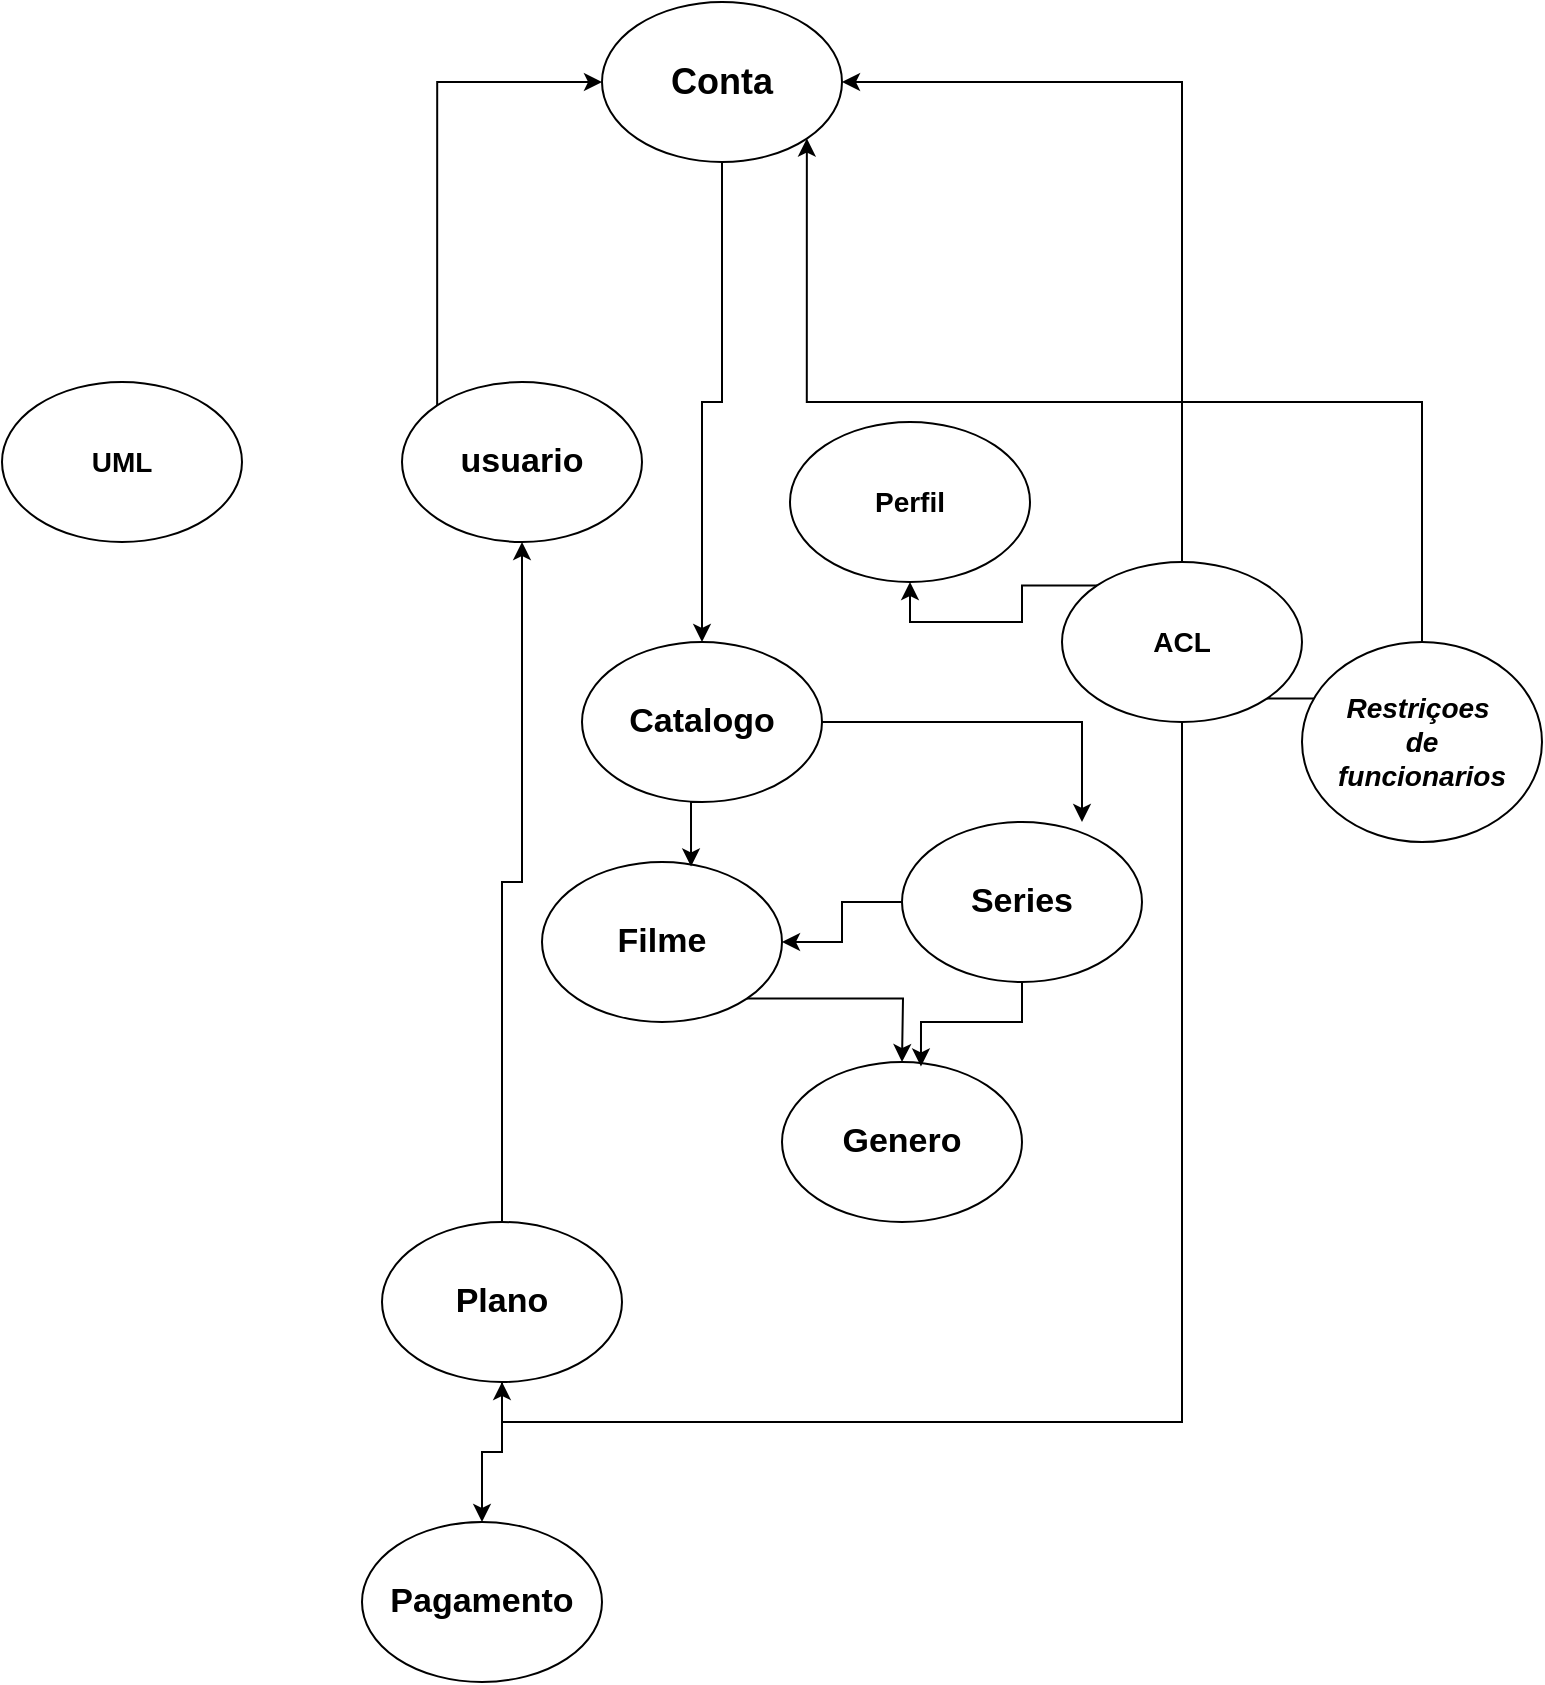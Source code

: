 <mxfile version="24.5.5" type="google">
  <diagram name="Página-1" id="46FqPhjNtLZTeACpWDf9">
    <mxGraphModel dx="1793" dy="2144" grid="1" gridSize="10" guides="1" tooltips="1" connect="1" arrows="1" fold="1" page="1" pageScale="1" pageWidth="827" pageHeight="1169" math="0" shadow="0">
      <root>
        <mxCell id="0" />
        <mxCell id="1" parent="0" />
        <mxCell id="qLr2zwDLfjucDVhc757w-2" value="&lt;b&gt;&lt;font style=&quot;font-size: 14px;&quot;&gt;UML&lt;/font&gt;&lt;/b&gt;" style="text;html=1;align=center;verticalAlign=middle;whiteSpace=wrap;rounded=0;" vertex="1" parent="1">
          <mxGeometry x="50" y="-35" width="60" height="30" as="geometry" />
        </mxCell>
        <mxCell id="qLr2zwDLfjucDVhc757w-48" value="&lt;b&gt;&lt;font style=&quot;font-size: 14px;&quot;&gt;UML&lt;/font&gt;&lt;/b&gt;" style="ellipse;whiteSpace=wrap;html=1;" vertex="1" parent="1">
          <mxGeometry x="20" y="-60" width="120" height="80" as="geometry" />
        </mxCell>
        <mxCell id="qLr2zwDLfjucDVhc757w-54" style="edgeStyle=orthogonalEdgeStyle;rounded=0;orthogonalLoop=1;jettySize=auto;html=1;exitX=0;exitY=0;exitDx=0;exitDy=0;entryX=0;entryY=0.5;entryDx=0;entryDy=0;" edge="1" parent="1" source="qLr2zwDLfjucDVhc757w-49" target="qLr2zwDLfjucDVhc757w-51">
          <mxGeometry relative="1" as="geometry" />
        </mxCell>
        <mxCell id="qLr2zwDLfjucDVhc757w-49" value="&lt;b&gt;&lt;font style=&quot;font-size: 17px;&quot;&gt;usuario&lt;/font&gt;&lt;/b&gt;" style="ellipse;whiteSpace=wrap;html=1;" vertex="1" parent="1">
          <mxGeometry x="220" y="-60" width="120" height="80" as="geometry" />
        </mxCell>
        <mxCell id="qLr2zwDLfjucDVhc757w-59" style="edgeStyle=orthogonalEdgeStyle;rounded=0;orthogonalLoop=1;jettySize=auto;html=1;exitX=0.5;exitY=1;exitDx=0;exitDy=0;" edge="1" parent="1" source="qLr2zwDLfjucDVhc757w-51" target="qLr2zwDLfjucDVhc757w-58">
          <mxGeometry relative="1" as="geometry" />
        </mxCell>
        <mxCell id="qLr2zwDLfjucDVhc757w-51" value="&lt;b&gt;&lt;font style=&quot;font-size: 18px;&quot;&gt;Conta&lt;/font&gt;&lt;/b&gt;" style="ellipse;whiteSpace=wrap;html=1;" vertex="1" parent="1">
          <mxGeometry x="320" y="-250" width="120" height="80" as="geometry" />
        </mxCell>
        <mxCell id="qLr2zwDLfjucDVhc757w-52" value="&lt;b&gt;&lt;font style=&quot;font-size: 14px;&quot;&gt;Perfil&lt;/font&gt;&lt;/b&gt;" style="ellipse;whiteSpace=wrap;html=1;" vertex="1" parent="1">
          <mxGeometry x="414" y="-40" width="120" height="80" as="geometry" />
        </mxCell>
        <mxCell id="qLr2zwDLfjucDVhc757w-55" style="edgeStyle=orthogonalEdgeStyle;rounded=0;orthogonalLoop=1;jettySize=auto;html=1;exitX=0.5;exitY=0;exitDx=0;exitDy=0;entryX=1;entryY=0.5;entryDx=0;entryDy=0;" edge="1" parent="1" source="qLr2zwDLfjucDVhc757w-53" target="qLr2zwDLfjucDVhc757w-51">
          <mxGeometry relative="1" as="geometry" />
        </mxCell>
        <mxCell id="qLr2zwDLfjucDVhc757w-56" style="edgeStyle=orthogonalEdgeStyle;rounded=0;orthogonalLoop=1;jettySize=auto;html=1;exitX=0;exitY=0;exitDx=0;exitDy=0;entryX=0.5;entryY=1;entryDx=0;entryDy=0;" edge="1" parent="1" source="qLr2zwDLfjucDVhc757w-53" target="qLr2zwDLfjucDVhc757w-52">
          <mxGeometry relative="1" as="geometry" />
        </mxCell>
        <mxCell id="qLr2zwDLfjucDVhc757w-69" style="edgeStyle=orthogonalEdgeStyle;rounded=0;orthogonalLoop=1;jettySize=auto;html=1;exitX=0.5;exitY=1;exitDx=0;exitDy=0;entryX=0.5;entryY=1;entryDx=0;entryDy=0;" edge="1" parent="1" source="qLr2zwDLfjucDVhc757w-53" target="qLr2zwDLfjucDVhc757w-68">
          <mxGeometry relative="1" as="geometry" />
        </mxCell>
        <mxCell id="qLr2zwDLfjucDVhc757w-74" style="edgeStyle=orthogonalEdgeStyle;rounded=0;orthogonalLoop=1;jettySize=auto;html=1;exitX=1;exitY=1;exitDx=0;exitDy=0;entryX=0;entryY=0;entryDx=0;entryDy=0;" edge="1" parent="1" source="qLr2zwDLfjucDVhc757w-53" target="qLr2zwDLfjucDVhc757w-73">
          <mxGeometry relative="1" as="geometry" />
        </mxCell>
        <mxCell id="qLr2zwDLfjucDVhc757w-53" value="&lt;span style=&quot;font-size: 14px;&quot;&gt;&lt;b&gt;ACL&lt;/b&gt;&lt;/span&gt;" style="ellipse;whiteSpace=wrap;html=1;" vertex="1" parent="1">
          <mxGeometry x="550" y="30" width="120" height="80" as="geometry" />
        </mxCell>
        <mxCell id="qLr2zwDLfjucDVhc757w-58" value="&lt;span style=&quot;font-size: 17px;&quot;&gt;&lt;b&gt;Catalogo&lt;/b&gt;&lt;/span&gt;" style="ellipse;whiteSpace=wrap;html=1;" vertex="1" parent="1">
          <mxGeometry x="310" y="70" width="120" height="80" as="geometry" />
        </mxCell>
        <mxCell id="qLr2zwDLfjucDVhc757w-67" style="edgeStyle=orthogonalEdgeStyle;rounded=0;orthogonalLoop=1;jettySize=auto;html=1;exitX=1;exitY=1;exitDx=0;exitDy=0;" edge="1" parent="1" source="qLr2zwDLfjucDVhc757w-60">
          <mxGeometry relative="1" as="geometry">
            <mxPoint x="470" y="280" as="targetPoint" />
          </mxGeometry>
        </mxCell>
        <mxCell id="qLr2zwDLfjucDVhc757w-60" value="&lt;span style=&quot;font-size: 17px;&quot;&gt;&lt;b&gt;Filme&lt;/b&gt;&lt;/span&gt;" style="ellipse;whiteSpace=wrap;html=1;" vertex="1" parent="1">
          <mxGeometry x="290" y="180" width="120" height="80" as="geometry" />
        </mxCell>
        <mxCell id="qLr2zwDLfjucDVhc757w-64" style="edgeStyle=orthogonalEdgeStyle;rounded=0;orthogonalLoop=1;jettySize=auto;html=1;exitX=0;exitY=0.5;exitDx=0;exitDy=0;entryX=1;entryY=0.5;entryDx=0;entryDy=0;" edge="1" parent="1" source="qLr2zwDLfjucDVhc757w-61" target="qLr2zwDLfjucDVhc757w-60">
          <mxGeometry relative="1" as="geometry" />
        </mxCell>
        <mxCell id="qLr2zwDLfjucDVhc757w-61" value="&lt;span style=&quot;font-size: 17px;&quot;&gt;&lt;b&gt;Series&lt;/b&gt;&lt;/span&gt;" style="ellipse;whiteSpace=wrap;html=1;" vertex="1" parent="1">
          <mxGeometry x="470" y="160" width="120" height="80" as="geometry" />
        </mxCell>
        <mxCell id="qLr2zwDLfjucDVhc757w-62" style="edgeStyle=orthogonalEdgeStyle;rounded=0;orthogonalLoop=1;jettySize=auto;html=1;exitX=1;exitY=0.5;exitDx=0;exitDy=0;entryX=0.75;entryY=0;entryDx=0;entryDy=0;entryPerimeter=0;" edge="1" parent="1" source="qLr2zwDLfjucDVhc757w-58" target="qLr2zwDLfjucDVhc757w-61">
          <mxGeometry relative="1" as="geometry" />
        </mxCell>
        <mxCell id="qLr2zwDLfjucDVhc757w-63" style="edgeStyle=orthogonalEdgeStyle;rounded=0;orthogonalLoop=1;jettySize=auto;html=1;exitX=0.5;exitY=1;exitDx=0;exitDy=0;entryX=0.621;entryY=0.028;entryDx=0;entryDy=0;entryPerimeter=0;" edge="1" parent="1" source="qLr2zwDLfjucDVhc757w-58" target="qLr2zwDLfjucDVhc757w-60">
          <mxGeometry relative="1" as="geometry" />
        </mxCell>
        <mxCell id="qLr2zwDLfjucDVhc757w-65" value="&lt;span style=&quot;font-size: 17px;&quot;&gt;&lt;b&gt;Genero&lt;/b&gt;&lt;/span&gt;" style="ellipse;whiteSpace=wrap;html=1;" vertex="1" parent="1">
          <mxGeometry x="410" y="280" width="120" height="80" as="geometry" />
        </mxCell>
        <mxCell id="qLr2zwDLfjucDVhc757w-66" style="edgeStyle=orthogonalEdgeStyle;rounded=0;orthogonalLoop=1;jettySize=auto;html=1;exitX=0.5;exitY=1;exitDx=0;exitDy=0;entryX=0.579;entryY=0.028;entryDx=0;entryDy=0;entryPerimeter=0;" edge="1" parent="1" source="qLr2zwDLfjucDVhc757w-61" target="qLr2zwDLfjucDVhc757w-65">
          <mxGeometry relative="1" as="geometry" />
        </mxCell>
        <mxCell id="qLr2zwDLfjucDVhc757w-71" style="edgeStyle=orthogonalEdgeStyle;rounded=0;orthogonalLoop=1;jettySize=auto;html=1;exitX=0.5;exitY=1;exitDx=0;exitDy=0;" edge="1" parent="1" source="qLr2zwDLfjucDVhc757w-68" target="qLr2zwDLfjucDVhc757w-70">
          <mxGeometry relative="1" as="geometry" />
        </mxCell>
        <mxCell id="qLr2zwDLfjucDVhc757w-72" style="edgeStyle=orthogonalEdgeStyle;rounded=0;orthogonalLoop=1;jettySize=auto;html=1;exitX=0.5;exitY=0;exitDx=0;exitDy=0;entryX=0.5;entryY=1;entryDx=0;entryDy=0;" edge="1" parent="1" source="qLr2zwDLfjucDVhc757w-68" target="qLr2zwDLfjucDVhc757w-49">
          <mxGeometry relative="1" as="geometry" />
        </mxCell>
        <mxCell id="qLr2zwDLfjucDVhc757w-68" value="&lt;span style=&quot;font-size: 17px;&quot;&gt;&lt;b&gt;Plano&lt;/b&gt;&lt;/span&gt;" style="ellipse;whiteSpace=wrap;html=1;" vertex="1" parent="1">
          <mxGeometry x="210" y="360" width="120" height="80" as="geometry" />
        </mxCell>
        <mxCell id="qLr2zwDLfjucDVhc757w-70" value="&lt;span style=&quot;font-size: 17px;&quot;&gt;&lt;b&gt;Pagamento&lt;/b&gt;&lt;/span&gt;" style="ellipse;whiteSpace=wrap;html=1;" vertex="1" parent="1">
          <mxGeometry x="200" y="510" width="120" height="80" as="geometry" />
        </mxCell>
        <mxCell id="qLr2zwDLfjucDVhc757w-76" style="edgeStyle=orthogonalEdgeStyle;rounded=0;orthogonalLoop=1;jettySize=auto;html=1;exitX=0.5;exitY=0;exitDx=0;exitDy=0;entryX=1;entryY=1;entryDx=0;entryDy=0;" edge="1" parent="1" source="qLr2zwDLfjucDVhc757w-73" target="qLr2zwDLfjucDVhc757w-51">
          <mxGeometry relative="1" as="geometry" />
        </mxCell>
        <mxCell id="qLr2zwDLfjucDVhc757w-73" value="&lt;span style=&quot;font-size: 14px;&quot;&gt;&lt;span style=&quot;font-size: 14px;&quot;&gt;Restriçoes&amp;nbsp;&lt;/span&gt;&lt;/span&gt;&lt;div style=&quot;font-size: 14px;&quot;&gt;&lt;span style=&quot;font-size: 14px;&quot;&gt;&lt;span style=&quot;font-size: 14px;&quot;&gt;de&lt;/span&gt;&lt;/span&gt;&lt;/div&gt;&lt;div style=&quot;font-size: 14px;&quot;&gt;&lt;span style=&quot;font-size: 14px;&quot;&gt;&lt;span style=&quot;font-size: 14px;&quot;&gt;funcionarios&lt;/span&gt;&lt;/span&gt;&lt;/div&gt;" style="ellipse;whiteSpace=wrap;html=1;fontStyle=3;fontSize=14;" vertex="1" parent="1">
          <mxGeometry x="670" y="70" width="120" height="100" as="geometry" />
        </mxCell>
      </root>
    </mxGraphModel>
  </diagram>
</mxfile>
